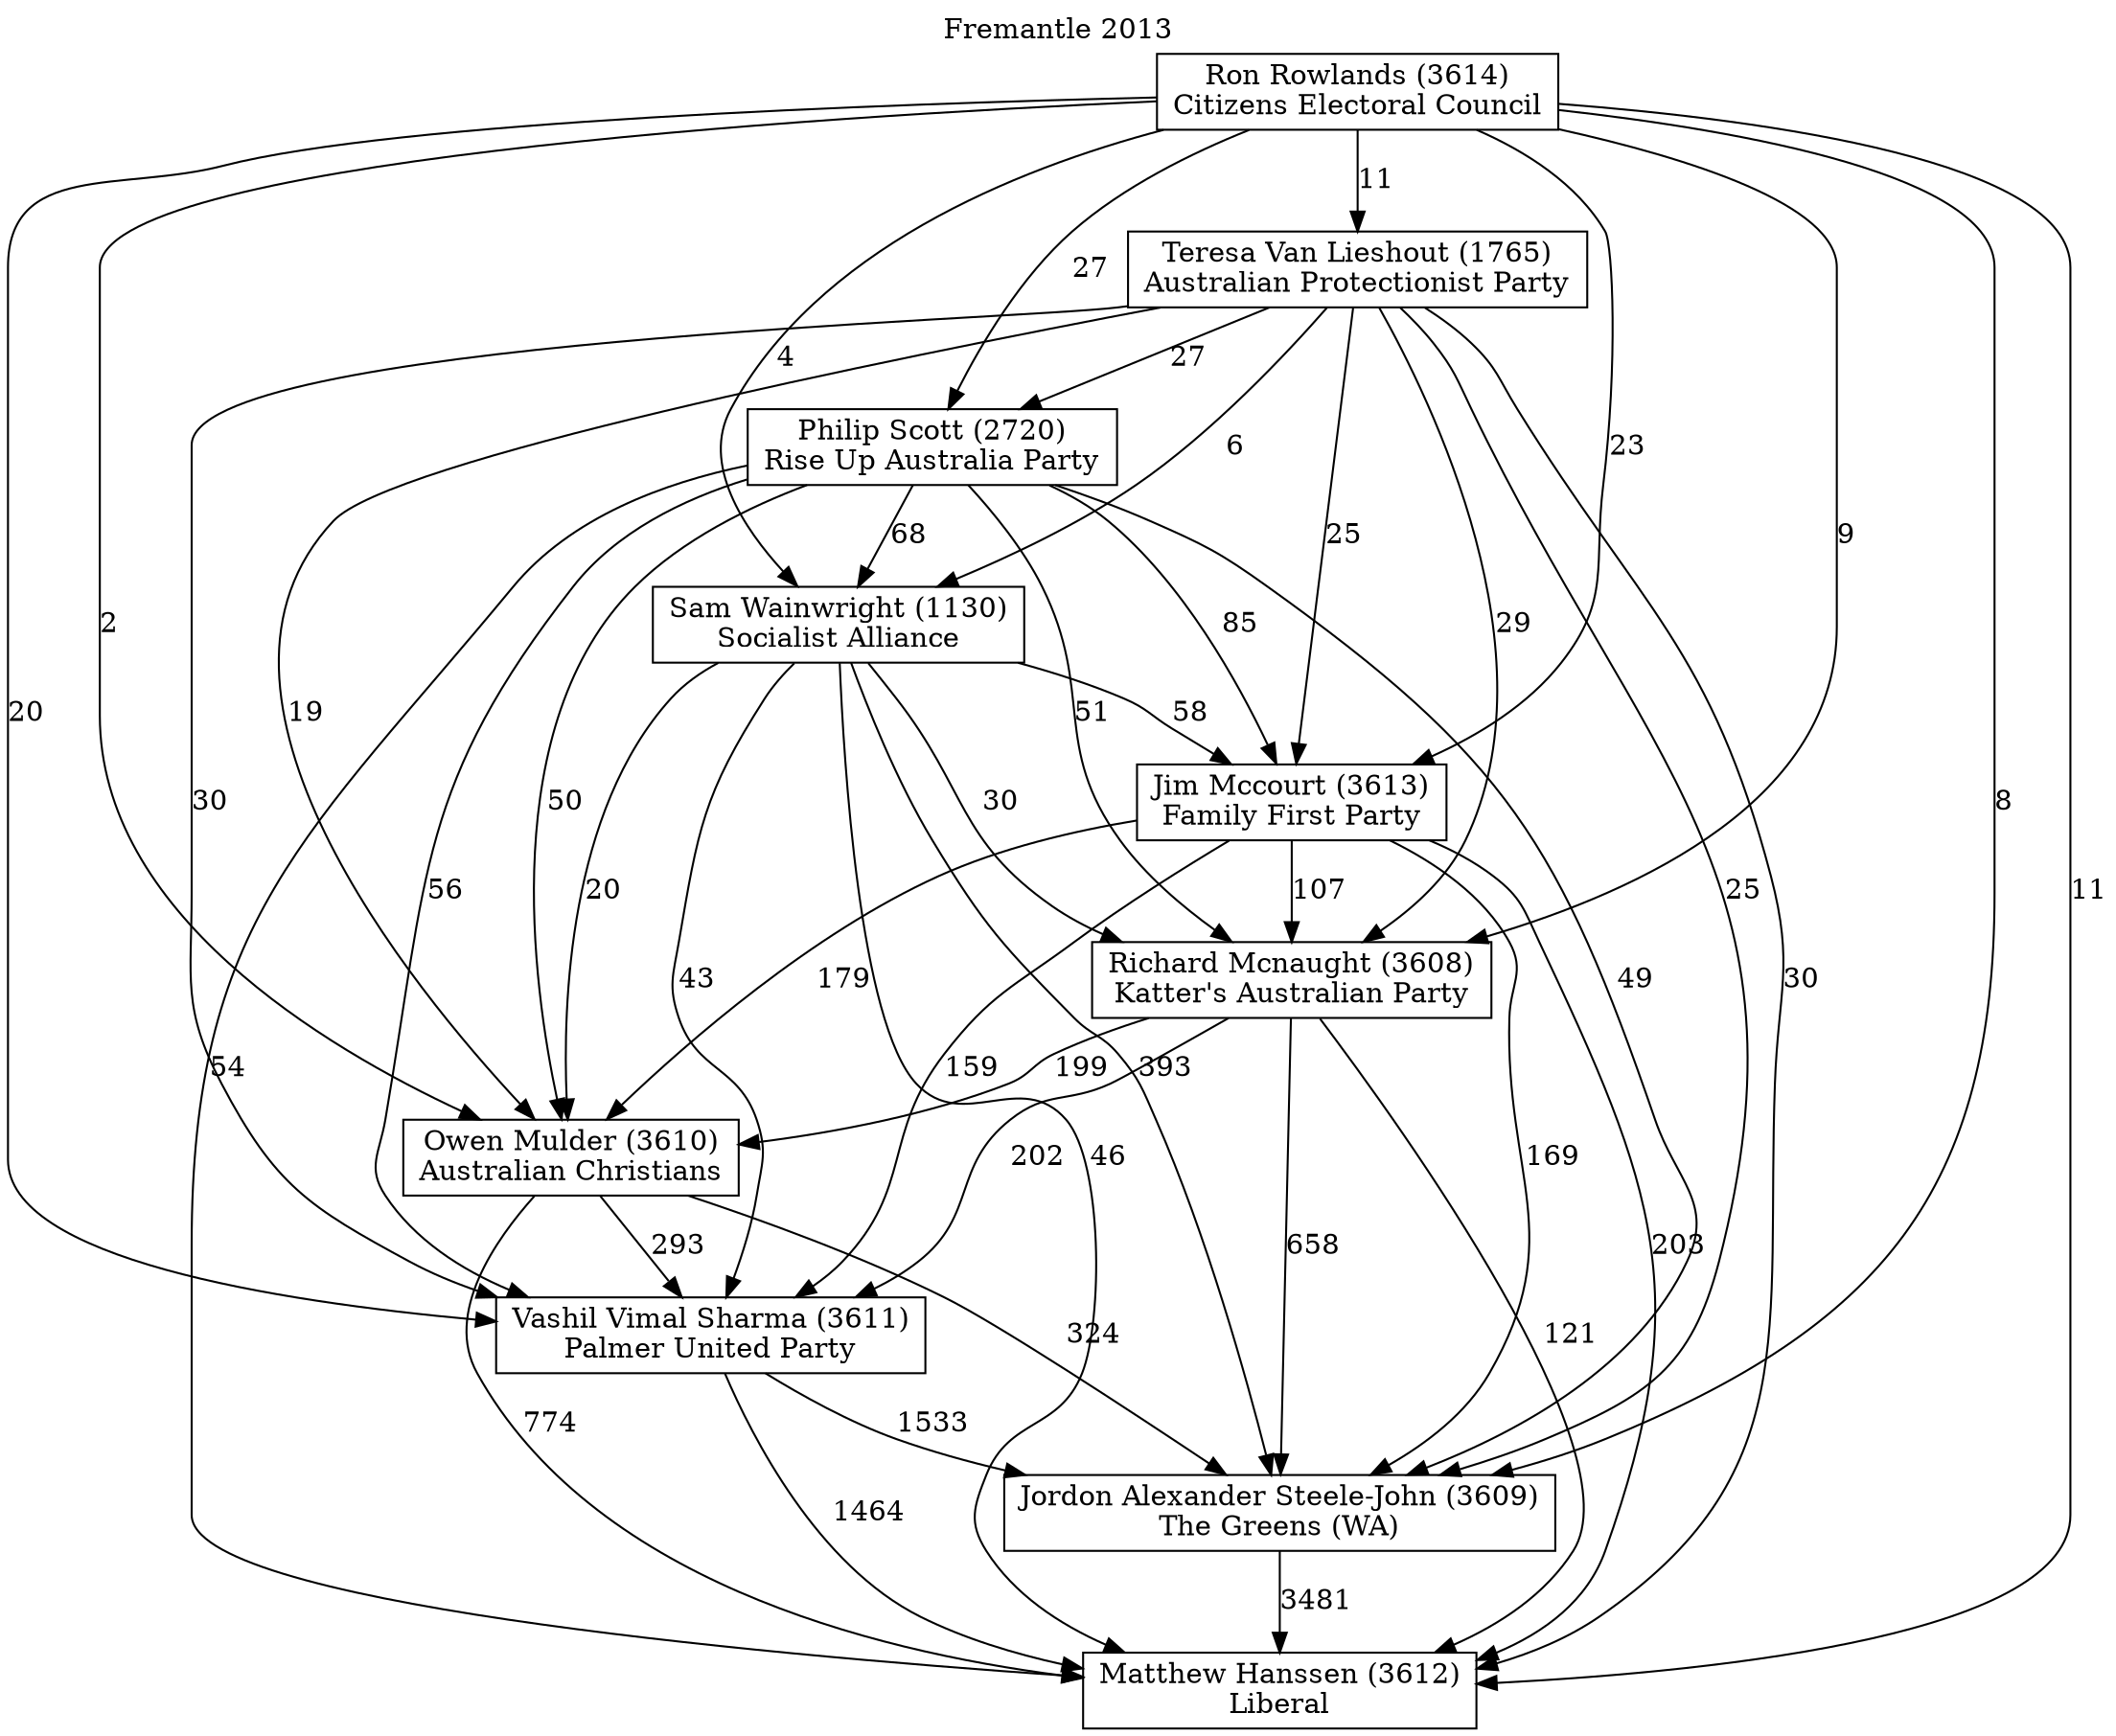 // House preference flow
digraph "Matthew Hanssen (3612)_Fremantle_2013" {
	graph [label="Fremantle 2013" labelloc=t mclimit=2]
	node [shape=box]
	"Matthew Hanssen (3612)" [label="Matthew Hanssen (3612)
Liberal"]
	"Jordon Alexander Steele-John (3609)" [label="Jordon Alexander Steele-John (3609)
The Greens (WA)"]
	"Vashil Vimal Sharma (3611)" [label="Vashil Vimal Sharma (3611)
Palmer United Party"]
	"Owen Mulder (3610)" [label="Owen Mulder (3610)
Australian Christians"]
	"Richard Mcnaught (3608)" [label="Richard Mcnaught (3608)
Katter's Australian Party"]
	"Jim Mccourt (3613)" [label="Jim Mccourt (3613)
Family First Party"]
	"Sam Wainwright (1130)" [label="Sam Wainwright (1130)
Socialist Alliance"]
	"Philip Scott (2720)" [label="Philip Scott (2720)
Rise Up Australia Party"]
	"Teresa Van Lieshout (1765)" [label="Teresa Van Lieshout (1765)
Australian Protectionist Party"]
	"Ron Rowlands (3614)" [label="Ron Rowlands (3614)
Citizens Electoral Council"]
	"Jordon Alexander Steele-John (3609)" -> "Matthew Hanssen (3612)" [label=3481]
	"Vashil Vimal Sharma (3611)" -> "Jordon Alexander Steele-John (3609)" [label=1533]
	"Owen Mulder (3610)" -> "Vashil Vimal Sharma (3611)" [label=293]
	"Richard Mcnaught (3608)" -> "Owen Mulder (3610)" [label=199]
	"Jim Mccourt (3613)" -> "Richard Mcnaught (3608)" [label=107]
	"Sam Wainwright (1130)" -> "Jim Mccourt (3613)" [label=58]
	"Philip Scott (2720)" -> "Sam Wainwright (1130)" [label=68]
	"Teresa Van Lieshout (1765)" -> "Philip Scott (2720)" [label=27]
	"Ron Rowlands (3614)" -> "Teresa Van Lieshout (1765)" [label=11]
	"Vashil Vimal Sharma (3611)" -> "Matthew Hanssen (3612)" [label=1464]
	"Owen Mulder (3610)" -> "Matthew Hanssen (3612)" [label=774]
	"Richard Mcnaught (3608)" -> "Matthew Hanssen (3612)" [label=121]
	"Jim Mccourt (3613)" -> "Matthew Hanssen (3612)" [label=203]
	"Sam Wainwright (1130)" -> "Matthew Hanssen (3612)" [label=46]
	"Philip Scott (2720)" -> "Matthew Hanssen (3612)" [label=54]
	"Teresa Van Lieshout (1765)" -> "Matthew Hanssen (3612)" [label=30]
	"Ron Rowlands (3614)" -> "Matthew Hanssen (3612)" [label=11]
	"Ron Rowlands (3614)" -> "Philip Scott (2720)" [label=27]
	"Teresa Van Lieshout (1765)" -> "Sam Wainwright (1130)" [label=6]
	"Ron Rowlands (3614)" -> "Sam Wainwright (1130)" [label=4]
	"Philip Scott (2720)" -> "Jim Mccourt (3613)" [label=85]
	"Teresa Van Lieshout (1765)" -> "Jim Mccourt (3613)" [label=25]
	"Ron Rowlands (3614)" -> "Jim Mccourt (3613)" [label=23]
	"Sam Wainwright (1130)" -> "Richard Mcnaught (3608)" [label=30]
	"Philip Scott (2720)" -> "Richard Mcnaught (3608)" [label=51]
	"Teresa Van Lieshout (1765)" -> "Richard Mcnaught (3608)" [label=29]
	"Ron Rowlands (3614)" -> "Richard Mcnaught (3608)" [label=9]
	"Jim Mccourt (3613)" -> "Owen Mulder (3610)" [label=179]
	"Sam Wainwright (1130)" -> "Owen Mulder (3610)" [label=20]
	"Philip Scott (2720)" -> "Owen Mulder (3610)" [label=50]
	"Teresa Van Lieshout (1765)" -> "Owen Mulder (3610)" [label=19]
	"Ron Rowlands (3614)" -> "Owen Mulder (3610)" [label=2]
	"Richard Mcnaught (3608)" -> "Vashil Vimal Sharma (3611)" [label=202]
	"Jim Mccourt (3613)" -> "Vashil Vimal Sharma (3611)" [label=159]
	"Sam Wainwright (1130)" -> "Vashil Vimal Sharma (3611)" [label=43]
	"Philip Scott (2720)" -> "Vashil Vimal Sharma (3611)" [label=56]
	"Teresa Van Lieshout (1765)" -> "Vashil Vimal Sharma (3611)" [label=30]
	"Ron Rowlands (3614)" -> "Vashil Vimal Sharma (3611)" [label=20]
	"Owen Mulder (3610)" -> "Jordon Alexander Steele-John (3609)" [label=324]
	"Richard Mcnaught (3608)" -> "Jordon Alexander Steele-John (3609)" [label=658]
	"Jim Mccourt (3613)" -> "Jordon Alexander Steele-John (3609)" [label=169]
	"Sam Wainwright (1130)" -> "Jordon Alexander Steele-John (3609)" [label=393]
	"Philip Scott (2720)" -> "Jordon Alexander Steele-John (3609)" [label=49]
	"Teresa Van Lieshout (1765)" -> "Jordon Alexander Steele-John (3609)" [label=25]
	"Ron Rowlands (3614)" -> "Jordon Alexander Steele-John (3609)" [label=8]
}
